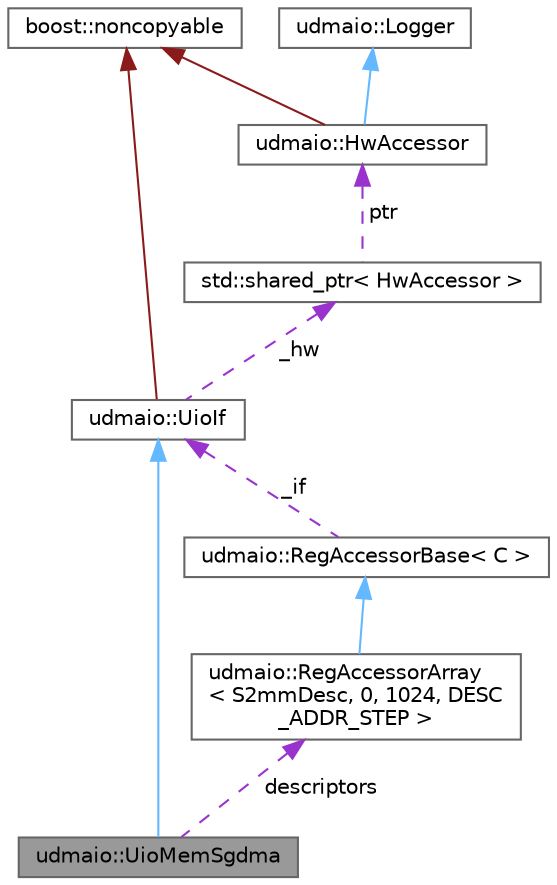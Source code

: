 digraph "udmaio::UioMemSgdma"
{
 // INTERACTIVE_SVG=YES
 // LATEX_PDF_SIZE
  bgcolor="transparent";
  edge [fontname=Helvetica,fontsize=10,labelfontname=Helvetica,labelfontsize=10];
  node [fontname=Helvetica,fontsize=10,shape=box,height=0.2,width=0.4];
  Node1 [label="udmaio::UioMemSgdma",height=0.2,width=0.4,color="gray40", fillcolor="grey60", style="filled", fontcolor="black",tooltip="Interface to AXI DMA scatter-gather buffers & descriptors Uses a UioIf to access DMA descriptor memor..."];
  Node2 -> Node1 [dir="back",color="steelblue1",style="solid"];
  Node2 [label="udmaio::UioIf",height=0.2,width=0.4,color="gray40", fillcolor="white", style="filled",URL="$classudmaio_1_1_uio_if.html",tooltip="Base class for UIO interfaces."];
  Node3 -> Node2 [dir="back",color="firebrick4",style="solid"];
  Node3 [label="boost::noncopyable",height=0.2,width=0.4,color="gray40", fillcolor="white", style="filled",tooltip=" "];
  Node4 -> Node2 [dir="back",color="darkorchid3",style="dashed",label=" _hw" ];
  Node4 [label="std::shared_ptr\< HwAccessor \>",height=0.2,width=0.4,color="gray40", fillcolor="white", style="filled",tooltip=" "];
  Node5 -> Node4 [dir="back",color="darkorchid3",style="dashed",label=" ptr" ];
  Node5 [label="udmaio::HwAccessor",height=0.2,width=0.4,color="gray40", fillcolor="white", style="filled",URL="$classudmaio_1_1_hw_accessor.html",tooltip="Base class for hardware access."];
  Node6 -> Node5 [dir="back",color="steelblue1",style="solid"];
  Node6 [label="udmaio::Logger",height=0.2,width=0.4,color="gray40", fillcolor="white", style="filled",URL="$structudmaio_1_1_logger.html",tooltip=" "];
  Node3 -> Node5 [dir="back",color="firebrick4",style="solid"];
  Node7 -> Node1 [dir="back",color="darkorchid3",style="dashed",label=" descriptors" ];
  Node7 [label="udmaio::RegAccessorArray\l\< S2mmDesc, 0, 1024, DESC\l_ADDR_STEP \>",height=0.2,width=0.4,color="gray40", fillcolor="white", style="filled",URL="$classudmaio_1_1_reg_accessor_array.html",tooltip=" "];
  Node8 -> Node7 [dir="back",color="steelblue1",style="solid"];
  Node8 [label="udmaio::RegAccessorBase\< C \>",height=0.2,width=0.4,color="gray40", fillcolor="white", style="filled",URL="$classudmaio_1_1_reg_accessor_base.html",tooltip="Base class implementing register access. Only used by subclasses, not used directly."];
  Node2 -> Node8 [dir="back",color="darkorchid3",style="dashed",label=" _if" ];
}
